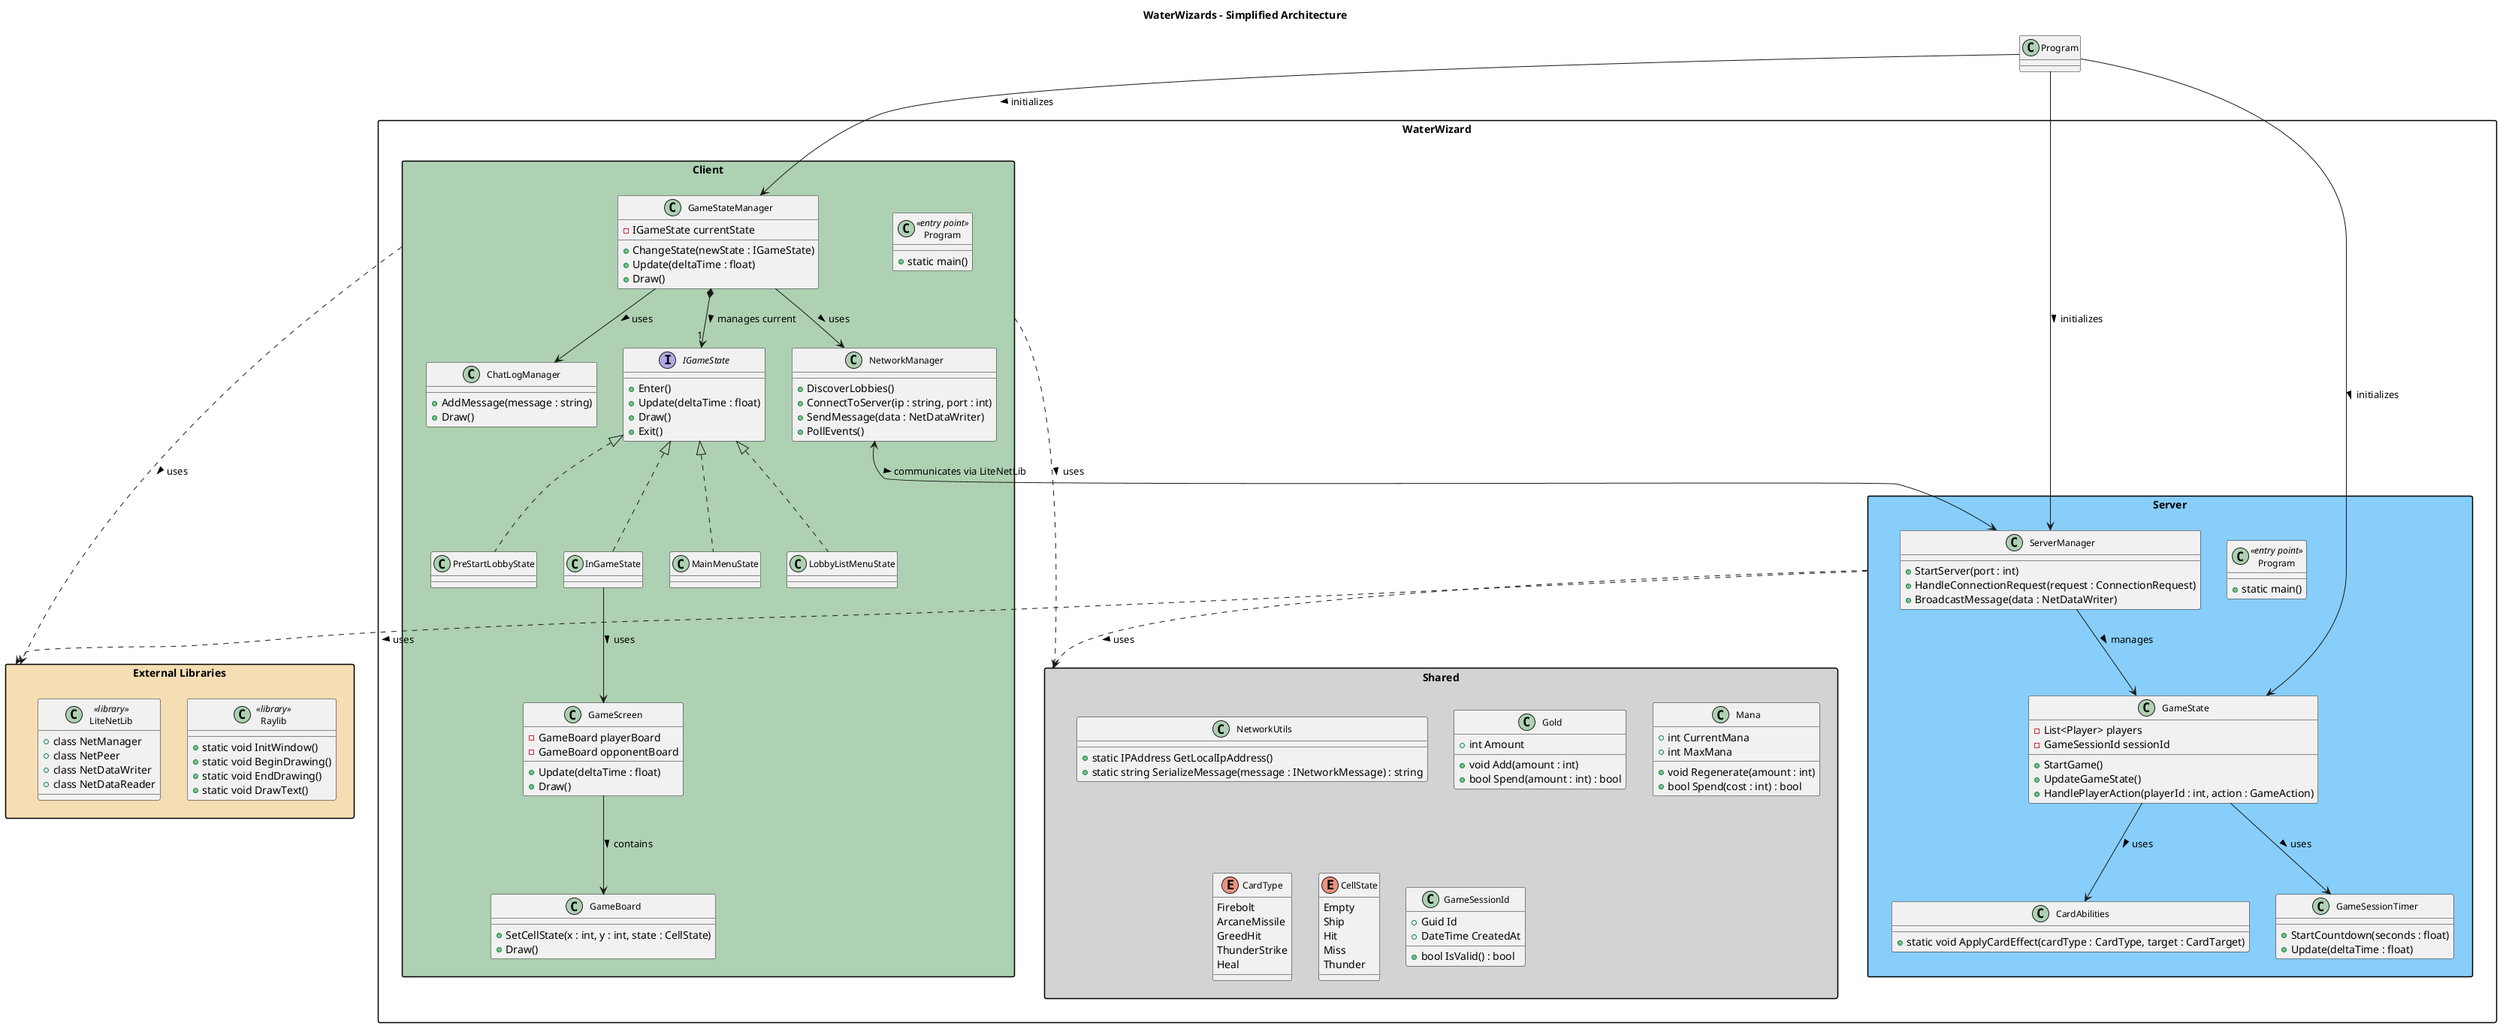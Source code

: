 @startuml WaterWizards Simple Architecture

!define CLIENT_COLOR #ADD1B2
!define SERVER_COLOR #LightSkyBlue
!define SHARED_COLOR #LightGrey
!define EXTERNAL_COLOR #Wheat

skinparam packageStyle rect
skinparam classFontSize 12

title WaterWizards - Simplified Architecture

' ===== CLIENT PACKAGE =====
package "WaterWizard.Client" CLIENT_COLOR {
    class Program <<entry point>> {
        + static main()
    }
    
    class GameStateManager {
        - IGameState currentState
        + ChangeState(newState : IGameState)
        + Update(deltaTime : float)
        + Draw()
    }
    
    interface IGameState {
        + Enter()
        + Update(deltaTime : float)
        + Draw()
        + Exit()
    }
    
    class MainMenuState implements IGameState
    class LobbyListMenuState implements IGameState
    class PreStartLobbyState implements IGameState
    class InGameState implements IGameState
    
    class NetworkManager {
        + DiscoverLobbies()
        + ConnectToServer(ip : string, port : int)
        + SendMessage(data : NetDataWriter)
        + PollEvents()
    }
    
    class GameScreen {
        - GameBoard playerBoard
        - GameBoard opponentBoard
        + Update(deltaTime : float)
        + Draw()
    }
    
    class GameBoard {
        + SetCellState(x : int, y : int, state : CellState)
        + Draw()
    }
    
    class ChatLogManager {
        + AddMessage(message : string)
        + Draw()
    }
}

' ===== SERVER PACKAGE =====
package "WaterWizard.Server" SERVER_COLOR {
    class Program <<entry point>> {
        + static main()
    }
    
    class GameState {
        - List<Player> players
        - GameSessionId sessionId
        + StartGame()
        + UpdateGameState()
        + HandlePlayerAction(playerId : int, action : GameAction)
    }
    
    class CardAbilities {
        + static void ApplyCardEffect(cardType : CardType, target : CardTarget)
    }
    
    class ServerManager {
        + StartServer(port : int)
        + HandleConnectionRequest(request : ConnectionRequest)
        + BroadcastMessage(data : NetDataWriter)
    }
    
    class GameSessionTimer {
        + StartCountdown(seconds : float)
        + Update(deltaTime : float)
    }
}

' ===== SHARED PACKAGE =====
package "WaterWizard.Shared" SHARED_COLOR {
    class NetworkUtils {
        + static IPAddress GetLocalIpAddress()
        + static string SerializeMessage(message : INetworkMessage) : string
    }
    
    class Gold {
        + int Amount
        + void Add(amount : int)
        + bool Spend(amount : int) : bool
    }
    
    class Mana {
        + int CurrentMana
        + int MaxMana
        + void Regenerate(amount : int)
        + bool Spend(cost : int) : bool
    }
    
    enum CardType {
        Firebolt
        ArcaneMissile
        GreedHit
        ThunderStrike
        Heal
    }
    
    enum CellState {
        Empty
        Ship
        Hit
        Miss
        Thunder
    }
    
    class GameSessionId {
        + Guid Id
        + DateTime CreatedAt
        + bool IsValid() : bool
    }
}

' ===== EXTERNAL LIBRARIES =====
package "External Libraries" EXTERNAL_COLOR {
    class Raylib <<library>> {
        + static void InitWindow()
        + static void BeginDrawing()
        + static void EndDrawing()
        + static void DrawText()
    }
    
    class LiteNetLib <<library>> {
        + class NetManager
        + class NetPeer
        + class NetDataWriter
        + class NetDataReader
    }
}

' ===== RELATIONSHIPS =====
Program --> GameStateManager : initializes >
GameStateManager *--> "1" IGameState : manages current >
GameStateManager --> NetworkManager : uses >
GameStateManager --> ChatLogManager : uses >
InGameState --> GameScreen : uses >
GameScreen --> GameBoard : contains >

Program --> ServerManager : initializes >
Program --> GameState : initializes >
ServerManager --> GameState : manages >
GameState --> CardAbilities : uses >
GameState --> GameSessionTimer : uses >

"WaterWizard.Client" ..> "WaterWizard.Shared" : uses >
"WaterWizard.Server" ..> "WaterWizard.Shared" : uses >
"WaterWizard.Client" ..> "External Libraries" : uses >
"WaterWizard.Server" ..> "External Libraries" : uses >

NetworkManager <--> ServerManager : communicates via LiteNetLib >

@enduml 